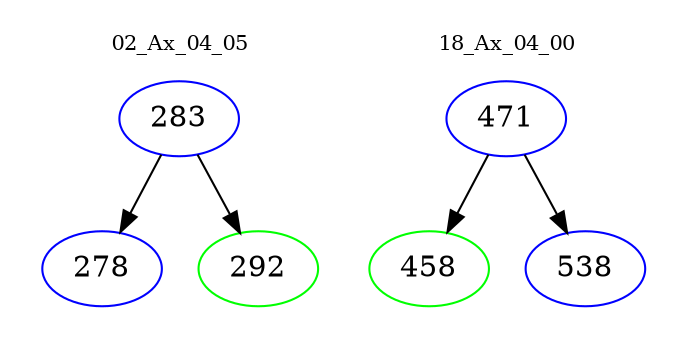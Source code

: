 digraph{
subgraph cluster_0 {
color = white
label = "02_Ax_04_05";
fontsize=10;
T0_283 [label="283", color="blue"]
T0_283 -> T0_278 [color="black"]
T0_278 [label="278", color="blue"]
T0_283 -> T0_292 [color="black"]
T0_292 [label="292", color="green"]
}
subgraph cluster_1 {
color = white
label = "18_Ax_04_00";
fontsize=10;
T1_471 [label="471", color="blue"]
T1_471 -> T1_458 [color="black"]
T1_458 [label="458", color="green"]
T1_471 -> T1_538 [color="black"]
T1_538 [label="538", color="blue"]
}
}
